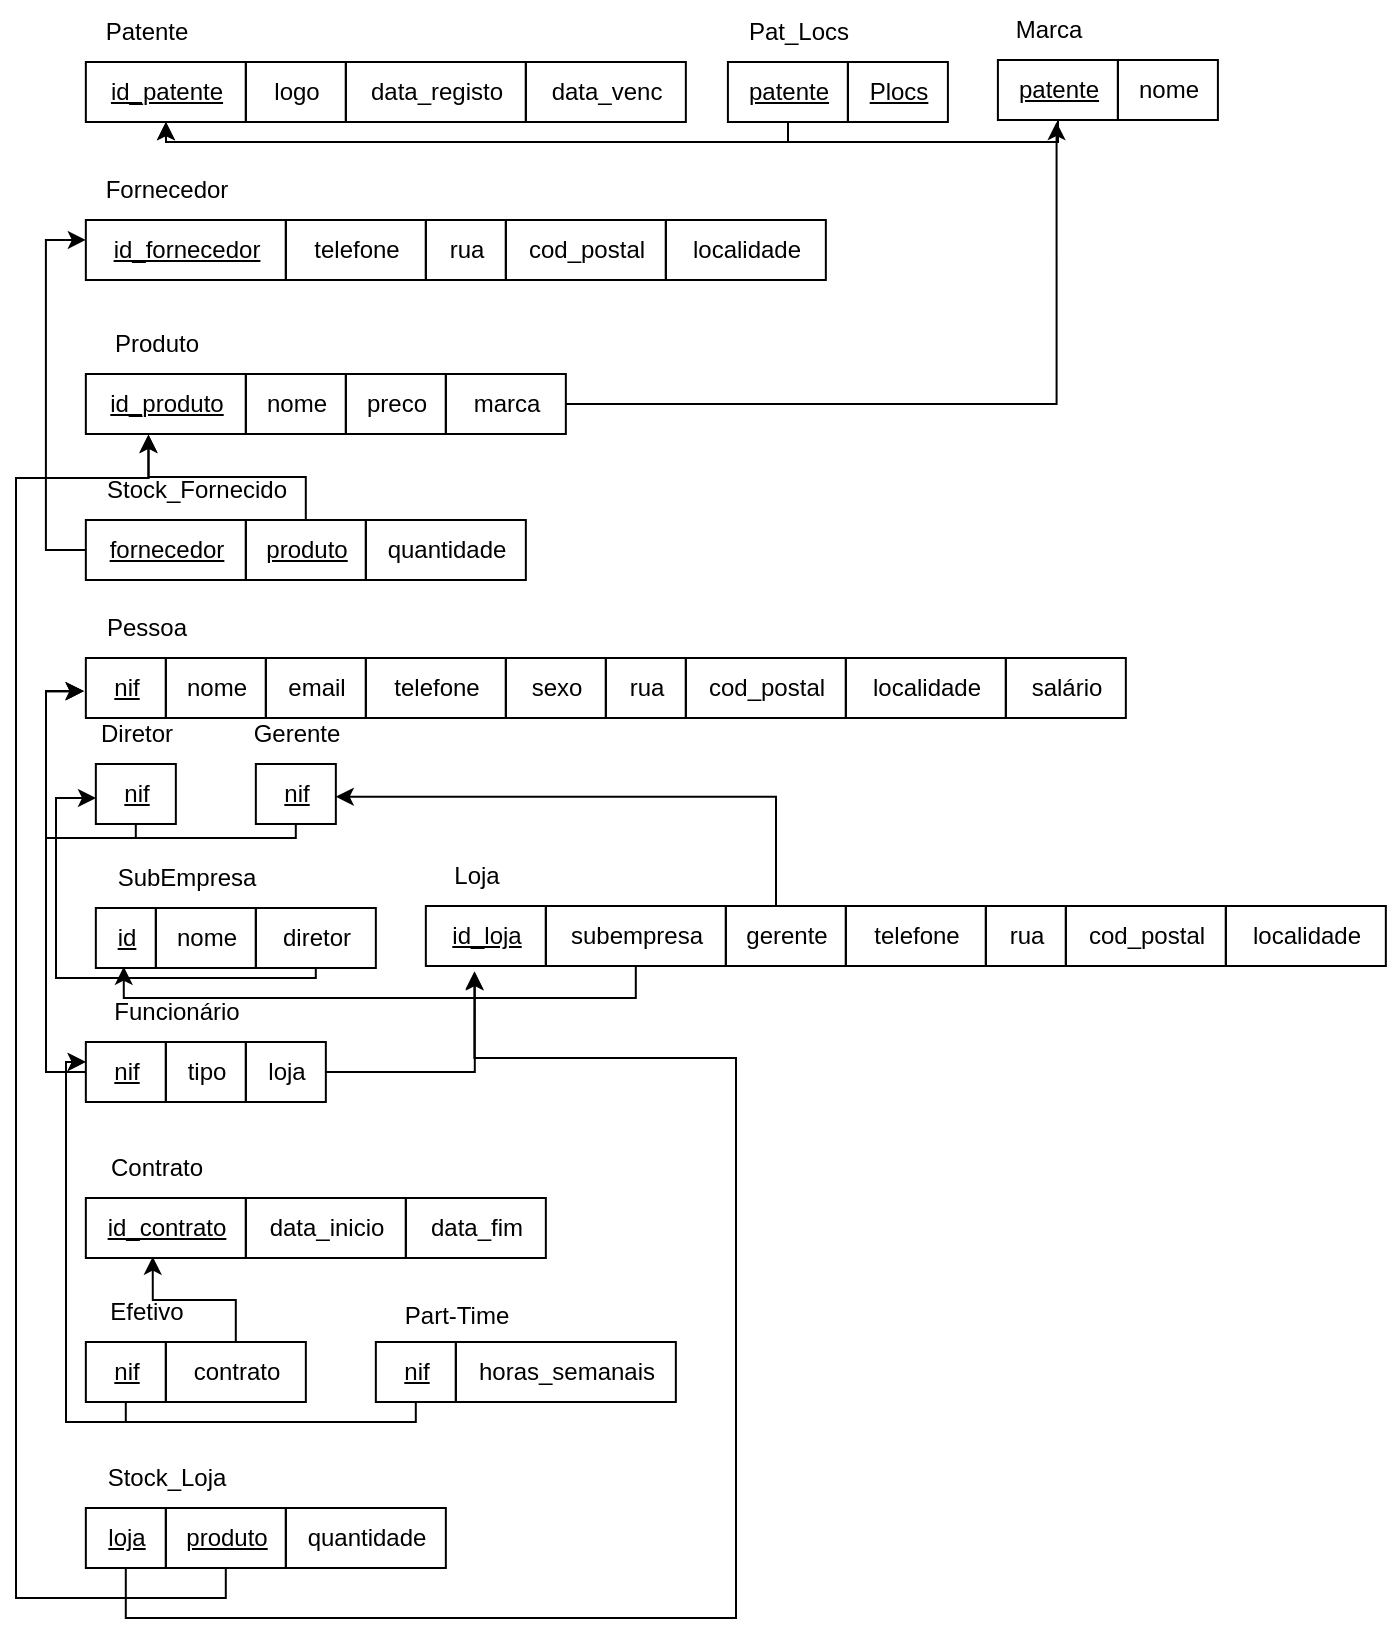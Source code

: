 <mxfile version="24.2.3" type="device">
  <diagram id="R2lEEEUBdFMjLlhIrx00" name="Page-1">
    <mxGraphModel dx="1503" dy="1923" grid="1" gridSize="10" guides="1" tooltips="1" connect="1" arrows="1" fold="1" page="1" pageScale="1" pageWidth="850" pageHeight="1100" math="0" shadow="0" extFonts="Permanent Marker^https://fonts.googleapis.com/css?family=Permanent+Marker">
      <root>
        <mxCell id="0" />
        <mxCell id="1" parent="0" />
        <mxCell id="jrB7JTmj7zLujSxNhgp--1" value="Patente" style="text;html=1;align=center;verticalAlign=middle;resizable=0;points=[];autosize=1;strokeColor=none;fillColor=none;" parent="1" vertex="1">
          <mxGeometry x="524.92" y="-408" width="60" height="30" as="geometry" />
        </mxCell>
        <mxCell id="jrB7JTmj7zLujSxNhgp--2" value="&lt;u&gt;id_patente&lt;/u&gt;" style="text;html=1;align=center;verticalAlign=middle;resizable=0;points=[];autosize=1;strokeColor=default;fillColor=none;" parent="1" vertex="1">
          <mxGeometry x="524.92" y="-378" width="80" height="30" as="geometry" />
        </mxCell>
        <mxCell id="jrB7JTmj7zLujSxNhgp--3" value="logo" style="text;html=1;align=center;verticalAlign=middle;resizable=0;points=[];autosize=1;strokeColor=default;fillColor=none;" parent="1" vertex="1">
          <mxGeometry x="604.92" y="-378" width="50" height="30" as="geometry" />
        </mxCell>
        <mxCell id="jrB7JTmj7zLujSxNhgp--4" value="data_registo" style="text;html=1;align=center;verticalAlign=middle;resizable=0;points=[];autosize=1;strokeColor=default;fillColor=none;" parent="1" vertex="1">
          <mxGeometry x="654.92" y="-378" width="90" height="30" as="geometry" />
        </mxCell>
        <mxCell id="jrB7JTmj7zLujSxNhgp--5" value="data_venc" style="text;html=1;align=center;verticalAlign=middle;resizable=0;points=[];autosize=1;strokeColor=default;fillColor=none;" parent="1" vertex="1">
          <mxGeometry x="744.92" y="-378" width="80" height="30" as="geometry" />
        </mxCell>
        <mxCell id="jrB7JTmj7zLujSxNhgp--6" value="Pat_Locs" style="text;html=1;align=center;verticalAlign=middle;resizable=0;points=[];autosize=1;strokeColor=none;fillColor=none;" parent="1" vertex="1">
          <mxGeometry x="845.95" y="-408" width="70" height="30" as="geometry" />
        </mxCell>
        <mxCell id="jrB7JTmj7zLujSxNhgp--13" value="" style="edgeStyle=orthogonalEdgeStyle;rounded=0;orthogonalLoop=1;jettySize=auto;html=1;" parent="1" source="jrB7JTmj7zLujSxNhgp--7" edge="1">
          <mxGeometry relative="1" as="geometry">
            <mxPoint x="564.95" y="-348" as="targetPoint" />
            <Array as="points">
              <mxPoint x="875.95" y="-338" />
              <mxPoint x="564.95" y="-338" />
            </Array>
          </mxGeometry>
        </mxCell>
        <mxCell id="jrB7JTmj7zLujSxNhgp--7" value="&lt;u&gt;patente&lt;/u&gt;" style="text;html=1;align=center;verticalAlign=middle;resizable=0;points=[];autosize=1;strokeColor=default;fillColor=none;" parent="1" vertex="1">
          <mxGeometry x="845.95" y="-378" width="60" height="30" as="geometry" />
        </mxCell>
        <mxCell id="jrB7JTmj7zLujSxNhgp--8" value="&lt;u&gt;Plocs&lt;/u&gt;" style="text;html=1;align=center;verticalAlign=middle;resizable=0;points=[];autosize=1;strokeColor=default;fillColor=none;" parent="1" vertex="1">
          <mxGeometry x="905.95" y="-378" width="50" height="30" as="geometry" />
        </mxCell>
        <mxCell id="jrB7JTmj7zLujSxNhgp--9" value="Marca" style="text;html=1;align=center;verticalAlign=middle;resizable=0;points=[];autosize=1;strokeColor=none;fillColor=none;" parent="1" vertex="1">
          <mxGeometry x="975.95" y="-409" width="60" height="30" as="geometry" />
        </mxCell>
        <mxCell id="jrB7JTmj7zLujSxNhgp--15" value="" style="edgeStyle=orthogonalEdgeStyle;rounded=0;orthogonalLoop=1;jettySize=auto;html=1;" parent="1" source="jrB7JTmj7zLujSxNhgp--10" edge="1">
          <mxGeometry relative="1" as="geometry">
            <mxPoint x="564.95" y="-348" as="targetPoint" />
            <Array as="points">
              <mxPoint x="1010.95" y="-338" />
            </Array>
          </mxGeometry>
        </mxCell>
        <mxCell id="jrB7JTmj7zLujSxNhgp--10" value="&lt;u&gt;patente&lt;/u&gt;" style="text;html=1;align=center;verticalAlign=middle;resizable=0;points=[];autosize=1;strokeColor=default;fillColor=none;" parent="1" vertex="1">
          <mxGeometry x="980.95" y="-379" width="60" height="30" as="geometry" />
        </mxCell>
        <mxCell id="jrB7JTmj7zLujSxNhgp--11" value="nome" style="text;html=1;align=center;verticalAlign=middle;resizable=0;points=[];autosize=1;strokeColor=default;fillColor=none;" parent="1" vertex="1">
          <mxGeometry x="1040.95" y="-379" width="50" height="30" as="geometry" />
        </mxCell>
        <mxCell id="jrB7JTmj7zLujSxNhgp--16" value="Fornecedor" style="text;html=1;align=center;verticalAlign=middle;resizable=0;points=[];autosize=1;strokeColor=none;fillColor=none;" parent="1" vertex="1">
          <mxGeometry x="524.92" y="-329" width="80" height="30" as="geometry" />
        </mxCell>
        <mxCell id="jrB7JTmj7zLujSxNhgp--17" value="&lt;u&gt;id_fornecedor&lt;/u&gt;" style="text;html=1;align=center;verticalAlign=middle;resizable=0;points=[];autosize=1;strokeColor=default;fillColor=none;" parent="1" vertex="1">
          <mxGeometry x="524.92" y="-299" width="100" height="30" as="geometry" />
        </mxCell>
        <mxCell id="jrB7JTmj7zLujSxNhgp--18" value="telefone" style="text;html=1;align=center;verticalAlign=middle;resizable=0;points=[];autosize=1;strokeColor=default;fillColor=none;" parent="1" vertex="1">
          <mxGeometry x="624.92" y="-299" width="70" height="30" as="geometry" />
        </mxCell>
        <mxCell id="jrB7JTmj7zLujSxNhgp--19" value="rua" style="text;html=1;align=center;verticalAlign=middle;resizable=0;points=[];autosize=1;strokeColor=default;fillColor=none;" parent="1" vertex="1">
          <mxGeometry x="694.92" y="-299" width="40" height="30" as="geometry" />
        </mxCell>
        <mxCell id="jrB7JTmj7zLujSxNhgp--20" value="cod_postal" style="text;html=1;align=center;verticalAlign=middle;resizable=0;points=[];autosize=1;strokeColor=default;fillColor=none;" parent="1" vertex="1">
          <mxGeometry x="734.92" y="-299" width="80" height="30" as="geometry" />
        </mxCell>
        <mxCell id="jrB7JTmj7zLujSxNhgp--21" value="localidade" style="text;html=1;align=center;verticalAlign=middle;resizable=0;points=[];autosize=1;strokeColor=default;fillColor=none;" parent="1" vertex="1">
          <mxGeometry x="814.92" y="-299" width="80" height="30" as="geometry" />
        </mxCell>
        <mxCell id="jrB7JTmj7zLujSxNhgp--23" value="Produto" style="text;html=1;align=center;verticalAlign=middle;resizable=0;points=[];autosize=1;strokeColor=none;fillColor=none;" parent="1" vertex="1">
          <mxGeometry x="524.92" y="-252" width="70" height="30" as="geometry" />
        </mxCell>
        <mxCell id="jrB7JTmj7zLujSxNhgp--24" value="&lt;u&gt;id_produto&lt;/u&gt;" style="text;html=1;align=center;verticalAlign=middle;resizable=0;points=[];autosize=1;strokeColor=default;fillColor=none;" parent="1" vertex="1">
          <mxGeometry x="524.92" y="-222" width="80" height="30" as="geometry" />
        </mxCell>
        <mxCell id="jrB7JTmj7zLujSxNhgp--25" value="nome" style="text;html=1;align=center;verticalAlign=middle;resizable=0;points=[];autosize=1;strokeColor=default;fillColor=none;" parent="1" vertex="1">
          <mxGeometry x="604.92" y="-222" width="50" height="30" as="geometry" />
        </mxCell>
        <mxCell id="jrB7JTmj7zLujSxNhgp--26" value="preco" style="text;html=1;align=center;verticalAlign=middle;resizable=0;points=[];autosize=1;strokeColor=default;fillColor=none;" parent="1" vertex="1">
          <mxGeometry x="654.92" y="-222" width="50" height="30" as="geometry" />
        </mxCell>
        <mxCell id="jrB7JTmj7zLujSxNhgp--29" value="" style="edgeStyle=orthogonalEdgeStyle;rounded=0;orthogonalLoop=1;jettySize=auto;html=1;entryX=0.489;entryY=1.035;entryDx=0;entryDy=0;entryPerimeter=0;" parent="1" source="jrB7JTmj7zLujSxNhgp--27" target="jrB7JTmj7zLujSxNhgp--10" edge="1">
          <mxGeometry relative="1" as="geometry">
            <mxPoint x="1014.95" y="-299" as="targetPoint" />
          </mxGeometry>
        </mxCell>
        <mxCell id="jrB7JTmj7zLujSxNhgp--27" value="marca" style="text;html=1;align=center;verticalAlign=middle;resizable=0;points=[];autosize=1;strokeColor=default;fillColor=none;" parent="1" vertex="1">
          <mxGeometry x="704.92" y="-222" width="60" height="30" as="geometry" />
        </mxCell>
        <mxCell id="jrB7JTmj7zLujSxNhgp--30" value="Stock_Fornecido" style="text;html=1;align=center;verticalAlign=middle;resizable=0;points=[];autosize=1;strokeColor=none;fillColor=none;" parent="1" vertex="1">
          <mxGeometry x="524.92" y="-179" width="110" height="30" as="geometry" />
        </mxCell>
        <mxCell id="jrB7JTmj7zLujSxNhgp--35" value="" style="edgeStyle=orthogonalEdgeStyle;rounded=0;orthogonalLoop=1;jettySize=auto;html=1;entryX=0;entryY=0.333;entryDx=0;entryDy=0;entryPerimeter=0;" parent="1" source="jrB7JTmj7zLujSxNhgp--31" target="jrB7JTmj7zLujSxNhgp--17" edge="1">
          <mxGeometry relative="1" as="geometry">
            <mxPoint x="444.92" y="-134" as="targetPoint" />
            <Array as="points">
              <mxPoint x="504.95" y="-134" />
              <mxPoint x="504.95" y="-289" />
            </Array>
          </mxGeometry>
        </mxCell>
        <mxCell id="jrB7JTmj7zLujSxNhgp--31" value="&lt;u&gt;fornecedor&lt;/u&gt;" style="text;html=1;align=center;verticalAlign=middle;resizable=0;points=[];autosize=1;strokeColor=default;fillColor=none;" parent="1" vertex="1">
          <mxGeometry x="524.92" y="-149" width="80" height="30" as="geometry" />
        </mxCell>
        <mxCell id="jrB7JTmj7zLujSxNhgp--37" value="" style="edgeStyle=orthogonalEdgeStyle;rounded=0;orthogonalLoop=1;jettySize=auto;html=1;entryX=0.391;entryY=1.008;entryDx=0;entryDy=0;entryPerimeter=0;" parent="1" source="jrB7JTmj7zLujSxNhgp--32" target="jrB7JTmj7zLujSxNhgp--24" edge="1">
          <mxGeometry relative="1" as="geometry">
            <mxPoint x="634.92" y="-39" as="targetPoint" />
          </mxGeometry>
        </mxCell>
        <mxCell id="jrB7JTmj7zLujSxNhgp--32" value="&lt;u&gt;produto&lt;/u&gt;" style="text;html=1;align=center;verticalAlign=middle;resizable=0;points=[];autosize=1;strokeColor=default;fillColor=none;" parent="1" vertex="1">
          <mxGeometry x="604.92" y="-149" width="60" height="30" as="geometry" />
        </mxCell>
        <mxCell id="jrB7JTmj7zLujSxNhgp--33" value="quantidade" style="text;html=1;align=center;verticalAlign=middle;resizable=0;points=[];autosize=1;strokeColor=default;fillColor=none;" parent="1" vertex="1">
          <mxGeometry x="664.92" y="-149" width="80" height="30" as="geometry" />
        </mxCell>
        <mxCell id="jrB7JTmj7zLujSxNhgp--38" value="Pessoa" style="text;html=1;align=center;verticalAlign=middle;resizable=0;points=[];autosize=1;strokeColor=none;fillColor=none;" parent="1" vertex="1">
          <mxGeometry x="524.92" y="-110" width="60" height="30" as="geometry" />
        </mxCell>
        <mxCell id="jrB7JTmj7zLujSxNhgp--39" value="&lt;u&gt;nif&lt;/u&gt;" style="text;html=1;align=center;verticalAlign=middle;resizable=0;points=[];autosize=1;strokeColor=default;fillColor=none;" parent="1" vertex="1">
          <mxGeometry x="524.92" y="-80" width="40" height="30" as="geometry" />
        </mxCell>
        <mxCell id="jrB7JTmj7zLujSxNhgp--40" value="telefone" style="text;html=1;align=center;verticalAlign=middle;resizable=0;points=[];autosize=1;strokeColor=default;fillColor=none;" parent="1" vertex="1">
          <mxGeometry x="664.92" y="-80" width="70" height="30" as="geometry" />
        </mxCell>
        <mxCell id="jrB7JTmj7zLujSxNhgp--41" value="email" style="text;html=1;align=center;verticalAlign=middle;resizable=0;points=[];autosize=1;strokeColor=default;fillColor=none;" parent="1" vertex="1">
          <mxGeometry x="614.92" y="-80" width="50" height="30" as="geometry" />
        </mxCell>
        <mxCell id="jrB7JTmj7zLujSxNhgp--42" value="nome" style="text;html=1;align=center;verticalAlign=middle;resizable=0;points=[];autosize=1;strokeColor=default;fillColor=none;" parent="1" vertex="1">
          <mxGeometry x="564.92" y="-80" width="50" height="30" as="geometry" />
        </mxCell>
        <mxCell id="jrB7JTmj7zLujSxNhgp--43" value="sexo" style="text;html=1;align=center;verticalAlign=middle;resizable=0;points=[];autosize=1;strokeColor=default;fillColor=none;" parent="1" vertex="1">
          <mxGeometry x="734.92" y="-80" width="50" height="30" as="geometry" />
        </mxCell>
        <mxCell id="jrB7JTmj7zLujSxNhgp--44" value="rua" style="text;html=1;align=center;verticalAlign=middle;resizable=0;points=[];autosize=1;strokeColor=default;fillColor=none;" parent="1" vertex="1">
          <mxGeometry x="784.92" y="-80" width="40" height="30" as="geometry" />
        </mxCell>
        <mxCell id="jrB7JTmj7zLujSxNhgp--45" value="cod_postal" style="text;html=1;align=center;verticalAlign=middle;resizable=0;points=[];autosize=1;strokeColor=default;fillColor=none;" parent="1" vertex="1">
          <mxGeometry x="824.92" y="-80" width="80" height="30" as="geometry" />
        </mxCell>
        <mxCell id="jrB7JTmj7zLujSxNhgp--46" value="localidade" style="text;html=1;align=center;verticalAlign=middle;resizable=0;points=[];autosize=1;strokeColor=default;fillColor=none;" parent="1" vertex="1">
          <mxGeometry x="904.92" y="-80" width="80" height="30" as="geometry" />
        </mxCell>
        <mxCell id="jrB7JTmj7zLujSxNhgp--47" value="Funcionário" style="text;html=1;align=center;verticalAlign=middle;resizable=0;points=[];autosize=1;strokeColor=none;fillColor=none;" parent="1" vertex="1">
          <mxGeometry x="524.92" y="82" width="90" height="30" as="geometry" />
        </mxCell>
        <mxCell id="dus9Y1527tjD1eY-dGqj-7" value="" style="edgeStyle=orthogonalEdgeStyle;rounded=0;orthogonalLoop=1;jettySize=auto;html=1;entryX=-0.023;entryY=0.552;entryDx=0;entryDy=0;entryPerimeter=0;" edge="1" parent="1" source="jrB7JTmj7zLujSxNhgp--48" target="jrB7JTmj7zLujSxNhgp--39">
          <mxGeometry relative="1" as="geometry">
            <mxPoint x="444.92" y="127" as="targetPoint" />
            <Array as="points">
              <mxPoint x="505" y="127" />
              <mxPoint x="505" y="-63" />
            </Array>
          </mxGeometry>
        </mxCell>
        <mxCell id="jrB7JTmj7zLujSxNhgp--48" value="&lt;u&gt;nif&lt;/u&gt;" style="text;html=1;align=center;verticalAlign=middle;resizable=0;points=[];autosize=1;strokeColor=default;fillColor=none;" parent="1" vertex="1">
          <mxGeometry x="524.92" y="112" width="40" height="30" as="geometry" />
        </mxCell>
        <mxCell id="jrB7JTmj7zLujSxNhgp--51" value="tipo" style="text;html=1;align=center;verticalAlign=middle;resizable=0;points=[];autosize=1;strokeColor=default;fillColor=none;" parent="1" vertex="1">
          <mxGeometry x="564.92" y="112" width="40" height="30" as="geometry" />
        </mxCell>
        <mxCell id="dus9Y1527tjD1eY-dGqj-16" value="" style="edgeStyle=orthogonalEdgeStyle;rounded=0;orthogonalLoop=1;jettySize=auto;html=1;entryX=0.408;entryY=1.104;entryDx=0;entryDy=0;entryPerimeter=0;" edge="1" parent="1" source="jrB7JTmj7zLujSxNhgp--52" target="jrB7JTmj7zLujSxNhgp--128">
          <mxGeometry relative="1" as="geometry">
            <mxPoint x="724.92" y="127" as="targetPoint" />
          </mxGeometry>
        </mxCell>
        <mxCell id="jrB7JTmj7zLujSxNhgp--52" value="loja" style="text;html=1;align=center;verticalAlign=middle;resizable=0;points=[];autosize=1;strokeColor=default;fillColor=none;" parent="1" vertex="1">
          <mxGeometry x="604.92" y="112" width="40" height="30" as="geometry" />
        </mxCell>
        <mxCell id="jrB7JTmj7zLujSxNhgp--54" value="Diretor" style="text;html=1;align=center;verticalAlign=middle;resizable=0;points=[];autosize=1;strokeColor=none;fillColor=none;" parent="1" vertex="1">
          <mxGeometry x="519.92" y="-57" width="60" height="30" as="geometry" />
        </mxCell>
        <mxCell id="dus9Y1527tjD1eY-dGqj-9" value="" style="edgeStyle=orthogonalEdgeStyle;rounded=0;orthogonalLoop=1;jettySize=auto;html=1;entryX=-0.03;entryY=0.551;entryDx=0;entryDy=0;entryPerimeter=0;" edge="1" parent="1" source="jrB7JTmj7zLujSxNhgp--55" target="jrB7JTmj7zLujSxNhgp--39">
          <mxGeometry relative="1" as="geometry">
            <mxPoint x="449.92" y="-3" as="targetPoint" />
            <Array as="points">
              <mxPoint x="550" y="10" />
              <mxPoint x="505" y="10" />
              <mxPoint x="505" y="-63" />
            </Array>
          </mxGeometry>
        </mxCell>
        <mxCell id="jrB7JTmj7zLujSxNhgp--55" value="&lt;u&gt;nif&lt;/u&gt;" style="text;html=1;align=center;verticalAlign=middle;resizable=0;points=[];autosize=1;strokeColor=default;fillColor=none;" parent="1" vertex="1">
          <mxGeometry x="529.92" y="-27" width="40" height="30" as="geometry" />
        </mxCell>
        <mxCell id="jrB7JTmj7zLujSxNhgp--65" value="Contrato" style="text;html=1;align=center;verticalAlign=middle;resizable=0;points=[];autosize=1;strokeColor=none;fillColor=none;" parent="1" vertex="1">
          <mxGeometry x="524.92" y="160" width="70" height="30" as="geometry" />
        </mxCell>
        <mxCell id="jrB7JTmj7zLujSxNhgp--66" value="&lt;u&gt;id_contrato&lt;/u&gt;" style="text;html=1;align=center;verticalAlign=middle;resizable=0;points=[];autosize=1;strokeColor=default;fillColor=none;" parent="1" vertex="1">
          <mxGeometry x="524.92" y="190" width="80" height="30" as="geometry" />
        </mxCell>
        <mxCell id="jrB7JTmj7zLujSxNhgp--67" value="data_inicio" style="text;html=1;align=center;verticalAlign=middle;resizable=0;points=[];autosize=1;strokeColor=default;fillColor=none;" parent="1" vertex="1">
          <mxGeometry x="604.92" y="190" width="80" height="30" as="geometry" />
        </mxCell>
        <mxCell id="jrB7JTmj7zLujSxNhgp--68" value="data_fim" style="text;html=1;align=center;verticalAlign=middle;resizable=0;points=[];autosize=1;strokeColor=default;fillColor=none;" parent="1" vertex="1">
          <mxGeometry x="684.92" y="190" width="70" height="30" as="geometry" />
        </mxCell>
        <mxCell id="jrB7JTmj7zLujSxNhgp--69" value="Efetivo" style="text;html=1;align=center;verticalAlign=middle;resizable=0;points=[];autosize=1;strokeColor=none;fillColor=none;" parent="1" vertex="1">
          <mxGeometry x="524.92" y="232" width="60" height="30" as="geometry" />
        </mxCell>
        <mxCell id="jrB7JTmj7zLujSxNhgp--74" value="" style="edgeStyle=orthogonalEdgeStyle;rounded=0;orthogonalLoop=1;jettySize=auto;html=1;entryX=0.002;entryY=0.333;entryDx=0;entryDy=0;entryPerimeter=0;" parent="1" source="jrB7JTmj7zLujSxNhgp--70" target="jrB7JTmj7zLujSxNhgp--48" edge="1">
          <mxGeometry relative="1" as="geometry">
            <mxPoint x="444.92" y="277" as="targetPoint" />
            <Array as="points">
              <mxPoint x="545" y="302" />
              <mxPoint x="515" y="302" />
              <mxPoint x="515" y="122" />
            </Array>
          </mxGeometry>
        </mxCell>
        <mxCell id="jrB7JTmj7zLujSxNhgp--70" value="&lt;u&gt;nif&lt;/u&gt;" style="text;html=1;align=center;verticalAlign=middle;resizable=0;points=[];autosize=1;strokeColor=default;fillColor=none;" parent="1" vertex="1">
          <mxGeometry x="524.92" y="262" width="40" height="30" as="geometry" />
        </mxCell>
        <mxCell id="jrB7JTmj7zLujSxNhgp--72" value="" style="edgeStyle=orthogonalEdgeStyle;rounded=0;orthogonalLoop=1;jettySize=auto;html=1;entryX=0.418;entryY=0.978;entryDx=0;entryDy=0;entryPerimeter=0;" parent="1" source="jrB7JTmj7zLujSxNhgp--71" target="jrB7JTmj7zLujSxNhgp--66" edge="1">
          <mxGeometry relative="1" as="geometry" />
        </mxCell>
        <mxCell id="jrB7JTmj7zLujSxNhgp--71" value="contrato" style="text;html=1;align=center;verticalAlign=middle;resizable=0;points=[];autosize=1;strokeColor=default;fillColor=none;" parent="1" vertex="1">
          <mxGeometry x="564.92" y="262" width="70" height="30" as="geometry" />
        </mxCell>
        <mxCell id="jrB7JTmj7zLujSxNhgp--75" value="Part-Time" style="text;html=1;align=center;verticalAlign=middle;resizable=0;points=[];autosize=1;strokeColor=none;fillColor=none;" parent="1" vertex="1">
          <mxGeometry x="669.92" y="234" width="80" height="30" as="geometry" />
        </mxCell>
        <mxCell id="jrB7JTmj7zLujSxNhgp--79" value="" style="edgeStyle=orthogonalEdgeStyle;rounded=0;orthogonalLoop=1;jettySize=auto;html=1;entryX=-0.002;entryY=0.333;entryDx=0;entryDy=0;entryPerimeter=0;" parent="1" source="jrB7JTmj7zLujSxNhgp--76" target="jrB7JTmj7zLujSxNhgp--48" edge="1">
          <mxGeometry relative="1" as="geometry">
            <mxPoint x="515" y="122" as="targetPoint" />
            <Array as="points">
              <mxPoint x="690" y="302" />
              <mxPoint x="515" y="302" />
              <mxPoint x="515" y="122" />
            </Array>
          </mxGeometry>
        </mxCell>
        <mxCell id="jrB7JTmj7zLujSxNhgp--76" value="&lt;u&gt;nif&lt;/u&gt;" style="text;html=1;align=center;verticalAlign=middle;resizable=0;points=[];autosize=1;strokeColor=default;fillColor=none;" parent="1" vertex="1">
          <mxGeometry x="669.92" y="262" width="40" height="30" as="geometry" />
        </mxCell>
        <mxCell id="jrB7JTmj7zLujSxNhgp--77" value="horas_semanais" style="text;html=1;align=center;verticalAlign=middle;resizable=0;points=[];autosize=1;strokeColor=default;fillColor=none;" parent="1" vertex="1">
          <mxGeometry x="709.92" y="262" width="110" height="30" as="geometry" />
        </mxCell>
        <mxCell id="jrB7JTmj7zLujSxNhgp--119" value="SubEmpresa" style="text;html=1;align=center;verticalAlign=middle;resizable=0;points=[];autosize=1;strokeColor=none;fillColor=none;" parent="1" vertex="1">
          <mxGeometry x="529.92" y="15" width="90" height="30" as="geometry" />
        </mxCell>
        <mxCell id="jrB7JTmj7zLujSxNhgp--120" value="&lt;u&gt;id&lt;/u&gt;" style="text;html=1;align=center;verticalAlign=middle;resizable=0;points=[];autosize=1;strokeColor=default;fillColor=none;" parent="1" vertex="1">
          <mxGeometry x="529.92" y="45" width="30" height="30" as="geometry" />
        </mxCell>
        <mxCell id="jrB7JTmj7zLujSxNhgp--121" value="nome" style="text;html=1;align=center;verticalAlign=middle;resizable=0;points=[];autosize=1;strokeColor=default;fillColor=none;" parent="1" vertex="1">
          <mxGeometry x="559.92" y="45" width="50" height="30" as="geometry" />
        </mxCell>
        <mxCell id="dus9Y1527tjD1eY-dGqj-11" value="" style="edgeStyle=orthogonalEdgeStyle;rounded=0;orthogonalLoop=1;jettySize=auto;html=1;entryX=0.002;entryY=0.567;entryDx=0;entryDy=0;entryPerimeter=0;" edge="1" parent="1" source="jrB7JTmj7zLujSxNhgp--122" target="jrB7JTmj7zLujSxNhgp--55">
          <mxGeometry relative="1" as="geometry">
            <Array as="points">
              <mxPoint x="640" y="80" />
              <mxPoint x="510" y="80" />
              <mxPoint x="510" y="-10" />
            </Array>
          </mxGeometry>
        </mxCell>
        <mxCell id="jrB7JTmj7zLujSxNhgp--122" value="diretor" style="text;html=1;align=center;verticalAlign=middle;resizable=0;points=[];autosize=1;strokeColor=default;fillColor=none;" parent="1" vertex="1">
          <mxGeometry x="609.92" y="45" width="60" height="30" as="geometry" />
        </mxCell>
        <mxCell id="jrB7JTmj7zLujSxNhgp--127" value="Loja" style="text;html=1;align=center;verticalAlign=middle;resizable=0;points=[];autosize=1;strokeColor=none;fillColor=none;" parent="1" vertex="1">
          <mxGeometry x="694.92" y="14" width="50" height="30" as="geometry" />
        </mxCell>
        <mxCell id="jrB7JTmj7zLujSxNhgp--128" value="&lt;u&gt;id_loja&lt;/u&gt;" style="text;html=1;align=center;verticalAlign=middle;resizable=0;points=[];autosize=1;strokeColor=default;fillColor=none;" parent="1" vertex="1">
          <mxGeometry x="694.92" y="44" width="60" height="30" as="geometry" />
        </mxCell>
        <mxCell id="jrB7JTmj7zLujSxNhgp--129" value="rua" style="text;html=1;align=center;verticalAlign=middle;resizable=0;points=[];autosize=1;strokeColor=default;fillColor=none;" parent="1" vertex="1">
          <mxGeometry x="974.92" y="44" width="40" height="30" as="geometry" />
        </mxCell>
        <mxCell id="jrB7JTmj7zLujSxNhgp--130" value="cod_postal" style="text;html=1;align=center;verticalAlign=middle;resizable=0;points=[];autosize=1;strokeColor=default;fillColor=none;" parent="1" vertex="1">
          <mxGeometry x="1014.92" y="44" width="80" height="30" as="geometry" />
        </mxCell>
        <mxCell id="jrB7JTmj7zLujSxNhgp--131" value="localidade" style="text;html=1;align=center;verticalAlign=middle;resizable=0;points=[];autosize=1;strokeColor=default;fillColor=none;" parent="1" vertex="1">
          <mxGeometry x="1094.92" y="44" width="80" height="30" as="geometry" />
        </mxCell>
        <mxCell id="jrB7JTmj7zLujSxNhgp--132" value="telefone" style="text;html=1;align=center;verticalAlign=middle;resizable=0;points=[];autosize=1;strokeColor=default;fillColor=none;" parent="1" vertex="1">
          <mxGeometry x="904.92" y="44" width="70" height="30" as="geometry" />
        </mxCell>
        <mxCell id="dus9Y1527tjD1eY-dGqj-13" value="" style="edgeStyle=orthogonalEdgeStyle;rounded=0;orthogonalLoop=1;jettySize=auto;html=1;entryX=0.465;entryY=0.979;entryDx=0;entryDy=0;entryPerimeter=0;" edge="1" parent="1" source="jrB7JTmj7zLujSxNhgp--133" target="jrB7JTmj7zLujSxNhgp--120">
          <mxGeometry relative="1" as="geometry">
            <mxPoint x="799.92" y="154" as="targetPoint" />
            <Array as="points">
              <mxPoint x="800" y="90" />
              <mxPoint x="544" y="90" />
            </Array>
          </mxGeometry>
        </mxCell>
        <mxCell id="jrB7JTmj7zLujSxNhgp--133" value="subempresa" style="text;html=1;align=center;verticalAlign=middle;resizable=0;points=[];autosize=1;strokeColor=default;fillColor=none;" parent="1" vertex="1">
          <mxGeometry x="754.92" y="44" width="90" height="30" as="geometry" />
        </mxCell>
        <mxCell id="dus9Y1527tjD1eY-dGqj-14" value="" style="edgeStyle=orthogonalEdgeStyle;rounded=0;orthogonalLoop=1;jettySize=auto;html=1;entryX=0.999;entryY=0.546;entryDx=0;entryDy=0;entryPerimeter=0;" edge="1" parent="1" source="jrB7JTmj7zLujSxNhgp--134" target="dus9Y1527tjD1eY-dGqj-5">
          <mxGeometry relative="1" as="geometry">
            <Array as="points">
              <mxPoint x="870" y="-11" />
            </Array>
          </mxGeometry>
        </mxCell>
        <mxCell id="jrB7JTmj7zLujSxNhgp--134" value="gerente" style="text;html=1;align=center;verticalAlign=middle;resizable=0;points=[];autosize=1;strokeColor=default;fillColor=none;" parent="1" vertex="1">
          <mxGeometry x="844.92" y="44" width="60" height="30" as="geometry" />
        </mxCell>
        <mxCell id="jrB7JTmj7zLujSxNhgp--139" value="&lt;div&gt;Stock_Loja&lt;/div&gt;" style="text;html=1;align=center;verticalAlign=middle;resizable=0;points=[];autosize=1;strokeColor=none;fillColor=none;" parent="1" vertex="1">
          <mxGeometry x="524.92" y="315" width="80" height="30" as="geometry" />
        </mxCell>
        <mxCell id="dus9Y1527tjD1eY-dGqj-18" value="" style="edgeStyle=orthogonalEdgeStyle;rounded=0;orthogonalLoop=1;jettySize=auto;html=1;entryX=0.405;entryY=1.088;entryDx=0;entryDy=0;entryPerimeter=0;" edge="1" parent="1" source="jrB7JTmj7zLujSxNhgp--140" target="jrB7JTmj7zLujSxNhgp--128">
          <mxGeometry relative="1" as="geometry">
            <mxPoint x="544.92" y="455" as="targetPoint" />
            <Array as="points">
              <mxPoint x="545" y="400" />
              <mxPoint x="850" y="400" />
              <mxPoint x="850" y="120" />
              <mxPoint x="719" y="120" />
            </Array>
          </mxGeometry>
        </mxCell>
        <mxCell id="jrB7JTmj7zLujSxNhgp--140" value="&lt;u&gt;loja&lt;/u&gt;" style="text;html=1;align=center;verticalAlign=middle;resizable=0;points=[];autosize=1;strokeColor=default;fillColor=none;" parent="1" vertex="1">
          <mxGeometry x="524.92" y="345" width="40" height="30" as="geometry" />
        </mxCell>
        <mxCell id="jrB7JTmj7zLujSxNhgp--146" value="" style="edgeStyle=orthogonalEdgeStyle;rounded=0;orthogonalLoop=1;jettySize=auto;html=1;entryX=0.392;entryY=1.016;entryDx=0;entryDy=0;entryPerimeter=0;" parent="1" source="jrB7JTmj7zLujSxNhgp--141" target="jrB7JTmj7zLujSxNhgp--24" edge="1">
          <mxGeometry relative="1" as="geometry">
            <mxPoint x="594.92" y="528" as="targetPoint" />
            <Array as="points">
              <mxPoint x="595" y="390" />
              <mxPoint x="490" y="390" />
              <mxPoint x="490" y="-170" />
              <mxPoint x="556" y="-170" />
            </Array>
          </mxGeometry>
        </mxCell>
        <mxCell id="jrB7JTmj7zLujSxNhgp--141" value="&lt;u&gt;produto&lt;/u&gt;" style="text;html=1;align=center;verticalAlign=middle;resizable=0;points=[];autosize=1;strokeColor=default;fillColor=none;" parent="1" vertex="1">
          <mxGeometry x="564.92" y="345" width="60" height="30" as="geometry" />
        </mxCell>
        <mxCell id="jrB7JTmj7zLujSxNhgp--142" value="quantidade" style="text;html=1;align=center;verticalAlign=middle;resizable=0;points=[];autosize=1;strokeColor=default;fillColor=none;" parent="1" vertex="1">
          <mxGeometry x="624.92" y="345" width="80" height="30" as="geometry" />
        </mxCell>
        <mxCell id="dus9Y1527tjD1eY-dGqj-1" value="salário" style="text;html=1;align=center;verticalAlign=middle;resizable=0;points=[];autosize=1;strokeColor=default;fillColor=none;" vertex="1" parent="1">
          <mxGeometry x="984.92" y="-80" width="60" height="30" as="geometry" />
        </mxCell>
        <mxCell id="dus9Y1527tjD1eY-dGqj-2" value="Gerente" style="text;html=1;align=center;verticalAlign=middle;resizable=0;points=[];autosize=1;strokeColor=none;fillColor=none;" vertex="1" parent="1">
          <mxGeometry x="594.92" y="-57" width="70" height="30" as="geometry" />
        </mxCell>
        <mxCell id="dus9Y1527tjD1eY-dGqj-10" value="" style="edgeStyle=orthogonalEdgeStyle;rounded=0;orthogonalLoop=1;jettySize=auto;html=1;entryX=-0.024;entryY=0.553;entryDx=0;entryDy=0;entryPerimeter=0;" edge="1" parent="1" source="dus9Y1527tjD1eY-dGqj-5" target="jrB7JTmj7zLujSxNhgp--39">
          <mxGeometry relative="1" as="geometry">
            <Array as="points">
              <mxPoint x="630" y="10" />
              <mxPoint x="505" y="10" />
              <mxPoint x="505" y="-63" />
            </Array>
          </mxGeometry>
        </mxCell>
        <mxCell id="dus9Y1527tjD1eY-dGqj-5" value="&lt;u&gt;nif&lt;/u&gt;" style="text;html=1;align=center;verticalAlign=middle;resizable=0;points=[];autosize=1;strokeColor=default;fillColor=none;" vertex="1" parent="1">
          <mxGeometry x="609.92" y="-27" width="40" height="30" as="geometry" />
        </mxCell>
      </root>
    </mxGraphModel>
  </diagram>
</mxfile>
